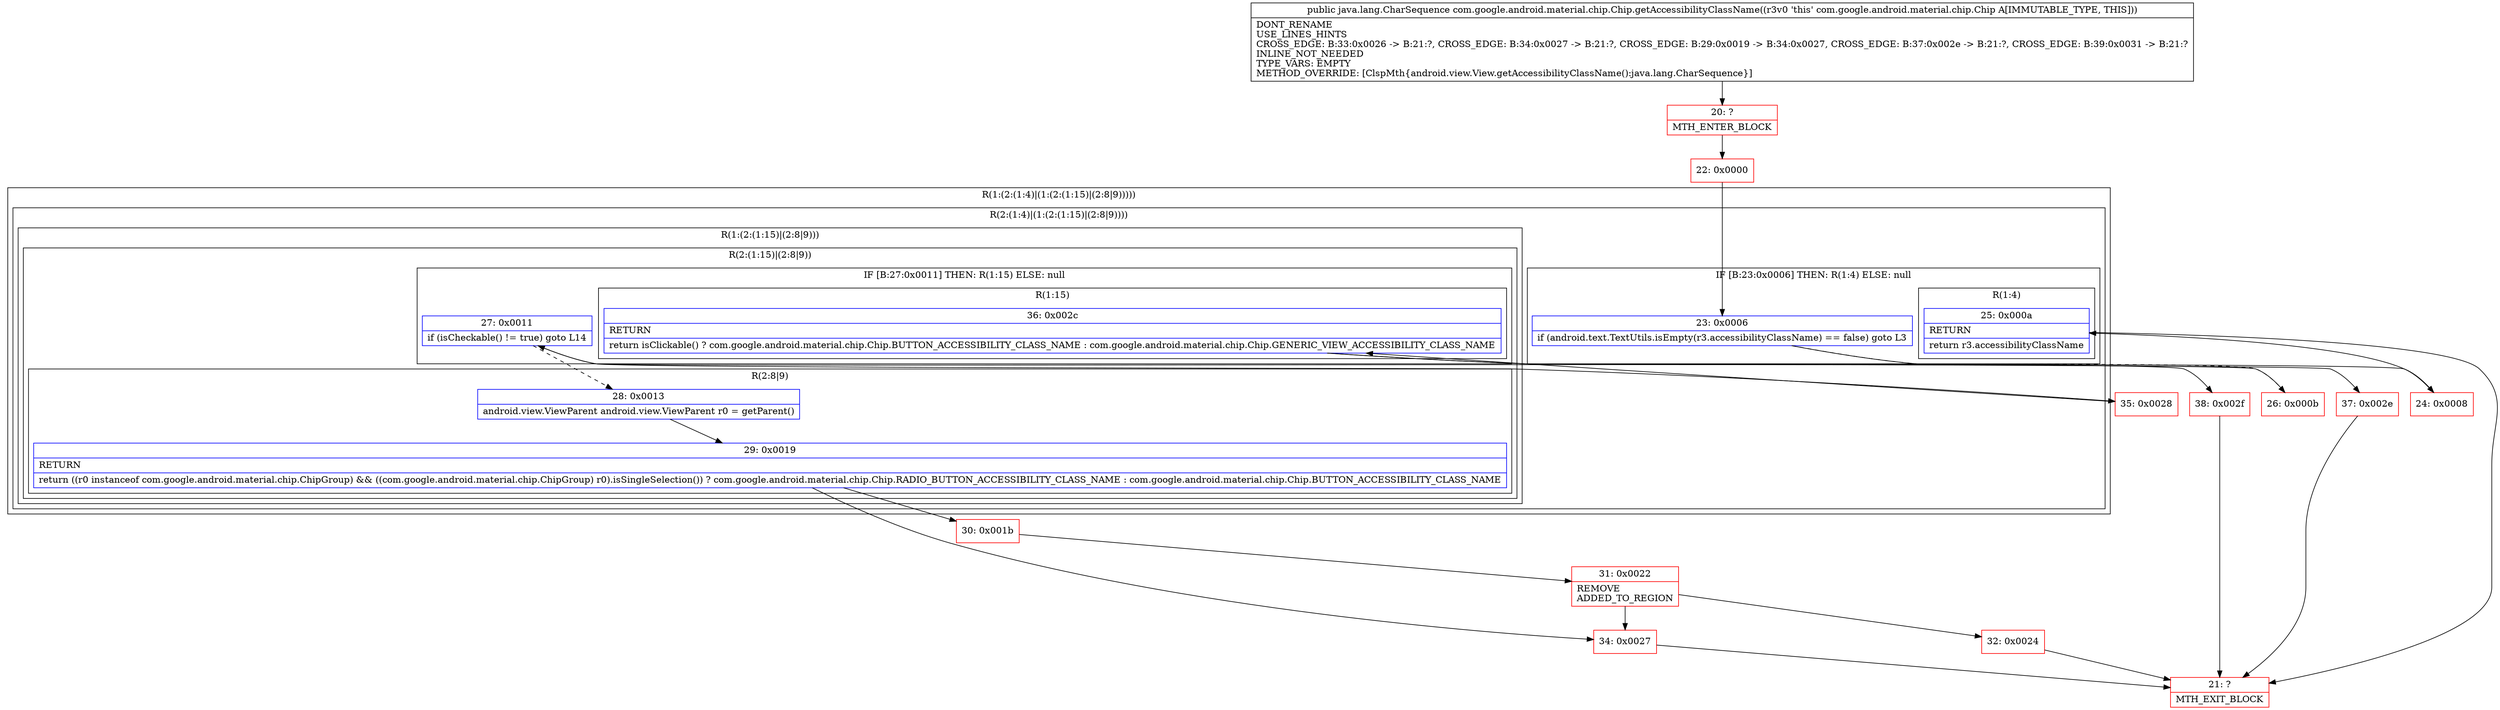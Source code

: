 digraph "CFG forcom.google.android.material.chip.Chip.getAccessibilityClassName()Ljava\/lang\/CharSequence;" {
subgraph cluster_Region_54630779 {
label = "R(1:(2:(1:4)|(1:(2:(1:15)|(2:8|9)))))";
node [shape=record,color=blue];
subgraph cluster_Region_547381215 {
label = "R(2:(1:4)|(1:(2:(1:15)|(2:8|9))))";
node [shape=record,color=blue];
subgraph cluster_IfRegion_1928333478 {
label = "IF [B:23:0x0006] THEN: R(1:4) ELSE: null";
node [shape=record,color=blue];
Node_23 [shape=record,label="{23\:\ 0x0006|if (android.text.TextUtils.isEmpty(r3.accessibilityClassName) == false) goto L3\l}"];
subgraph cluster_Region_1203509195 {
label = "R(1:4)";
node [shape=record,color=blue];
Node_25 [shape=record,label="{25\:\ 0x000a|RETURN\l|return r3.accessibilityClassName\l}"];
}
}
subgraph cluster_Region_1211749382 {
label = "R(1:(2:(1:15)|(2:8|9)))";
node [shape=record,color=blue];
subgraph cluster_Region_1791304825 {
label = "R(2:(1:15)|(2:8|9))";
node [shape=record,color=blue];
subgraph cluster_IfRegion_402830527 {
label = "IF [B:27:0x0011] THEN: R(1:15) ELSE: null";
node [shape=record,color=blue];
Node_27 [shape=record,label="{27\:\ 0x0011|if (isCheckable() != true) goto L14\l}"];
subgraph cluster_Region_1067969083 {
label = "R(1:15)";
node [shape=record,color=blue];
Node_36 [shape=record,label="{36\:\ 0x002c|RETURN\l|return isClickable() ? com.google.android.material.chip.Chip.BUTTON_ACCESSIBILITY_CLASS_NAME : com.google.android.material.chip.Chip.GENERIC_VIEW_ACCESSIBILITY_CLASS_NAME\l}"];
}
}
subgraph cluster_Region_1127881273 {
label = "R(2:8|9)";
node [shape=record,color=blue];
Node_28 [shape=record,label="{28\:\ 0x0013|android.view.ViewParent android.view.ViewParent r0 = getParent()\l}"];
Node_29 [shape=record,label="{29\:\ 0x0019|RETURN\l|return ((r0 instanceof com.google.android.material.chip.ChipGroup) && ((com.google.android.material.chip.ChipGroup) r0).isSingleSelection()) ? com.google.android.material.chip.Chip.RADIO_BUTTON_ACCESSIBILITY_CLASS_NAME : com.google.android.material.chip.Chip.BUTTON_ACCESSIBILITY_CLASS_NAME\l}"];
}
}
}
}
}
Node_20 [shape=record,color=red,label="{20\:\ ?|MTH_ENTER_BLOCK\l}"];
Node_22 [shape=record,color=red,label="{22\:\ 0x0000}"];
Node_24 [shape=record,color=red,label="{24\:\ 0x0008}"];
Node_21 [shape=record,color=red,label="{21\:\ ?|MTH_EXIT_BLOCK\l}"];
Node_26 [shape=record,color=red,label="{26\:\ 0x000b}"];
Node_30 [shape=record,color=red,label="{30\:\ 0x001b}"];
Node_31 [shape=record,color=red,label="{31\:\ 0x0022|REMOVE\lADDED_TO_REGION\l}"];
Node_32 [shape=record,color=red,label="{32\:\ 0x0024}"];
Node_34 [shape=record,color=red,label="{34\:\ 0x0027}"];
Node_35 [shape=record,color=red,label="{35\:\ 0x0028}"];
Node_37 [shape=record,color=red,label="{37\:\ 0x002e}"];
Node_38 [shape=record,color=red,label="{38\:\ 0x002f}"];
MethodNode[shape=record,label="{public java.lang.CharSequence com.google.android.material.chip.Chip.getAccessibilityClassName((r3v0 'this' com.google.android.material.chip.Chip A[IMMUTABLE_TYPE, THIS]))  | DONT_RENAME\lUSE_LINES_HINTS\lCROSS_EDGE: B:33:0x0026 \-\> B:21:?, CROSS_EDGE: B:34:0x0027 \-\> B:21:?, CROSS_EDGE: B:29:0x0019 \-\> B:34:0x0027, CROSS_EDGE: B:37:0x002e \-\> B:21:?, CROSS_EDGE: B:39:0x0031 \-\> B:21:?\lINLINE_NOT_NEEDED\lTYPE_VARS: EMPTY\lMETHOD_OVERRIDE: [ClspMth\{android.view.View.getAccessibilityClassName():java.lang.CharSequence\}]\l}"];
MethodNode -> Node_20;Node_23 -> Node_24;
Node_23 -> Node_26[style=dashed];
Node_25 -> Node_21;
Node_27 -> Node_28[style=dashed];
Node_27 -> Node_35;
Node_36 -> Node_37;
Node_36 -> Node_38;
Node_28 -> Node_29;
Node_29 -> Node_30;
Node_29 -> Node_34;
Node_20 -> Node_22;
Node_22 -> Node_23;
Node_24 -> Node_25;
Node_26 -> Node_27;
Node_30 -> Node_31;
Node_31 -> Node_32;
Node_31 -> Node_34;
Node_32 -> Node_21;
Node_34 -> Node_21;
Node_35 -> Node_36;
Node_37 -> Node_21;
Node_38 -> Node_21;
}

